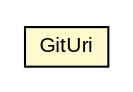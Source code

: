 #!/usr/local/bin/dot
#
# Class diagram 
# Generated by UMLGraph version R5_6-24-gf6e263 (http://www.umlgraph.org/)
#

digraph G {
	edge [fontname="arial",fontsize=10,labelfontname="arial",labelfontsize=10];
	node [fontname="arial",fontsize=10,shape=plaintext];
	nodesep=0.25;
	ranksep=0.5;
	// net.trajano.wagon.git.internal.GitUri
	c33 [label=<<table title="net.trajano.wagon.git.internal.GitUri" border="0" cellborder="1" cellspacing="0" cellpadding="2" port="p" bgcolor="lemonChiffon" href="./GitUri.html">
		<tr><td><table border="0" cellspacing="0" cellpadding="1">
<tr><td align="center" balign="center"> GitUri </td></tr>
		</table></td></tr>
		</table>>, URL="./GitUri.html", fontname="arial", fontcolor="black", fontsize=10.0];
}

